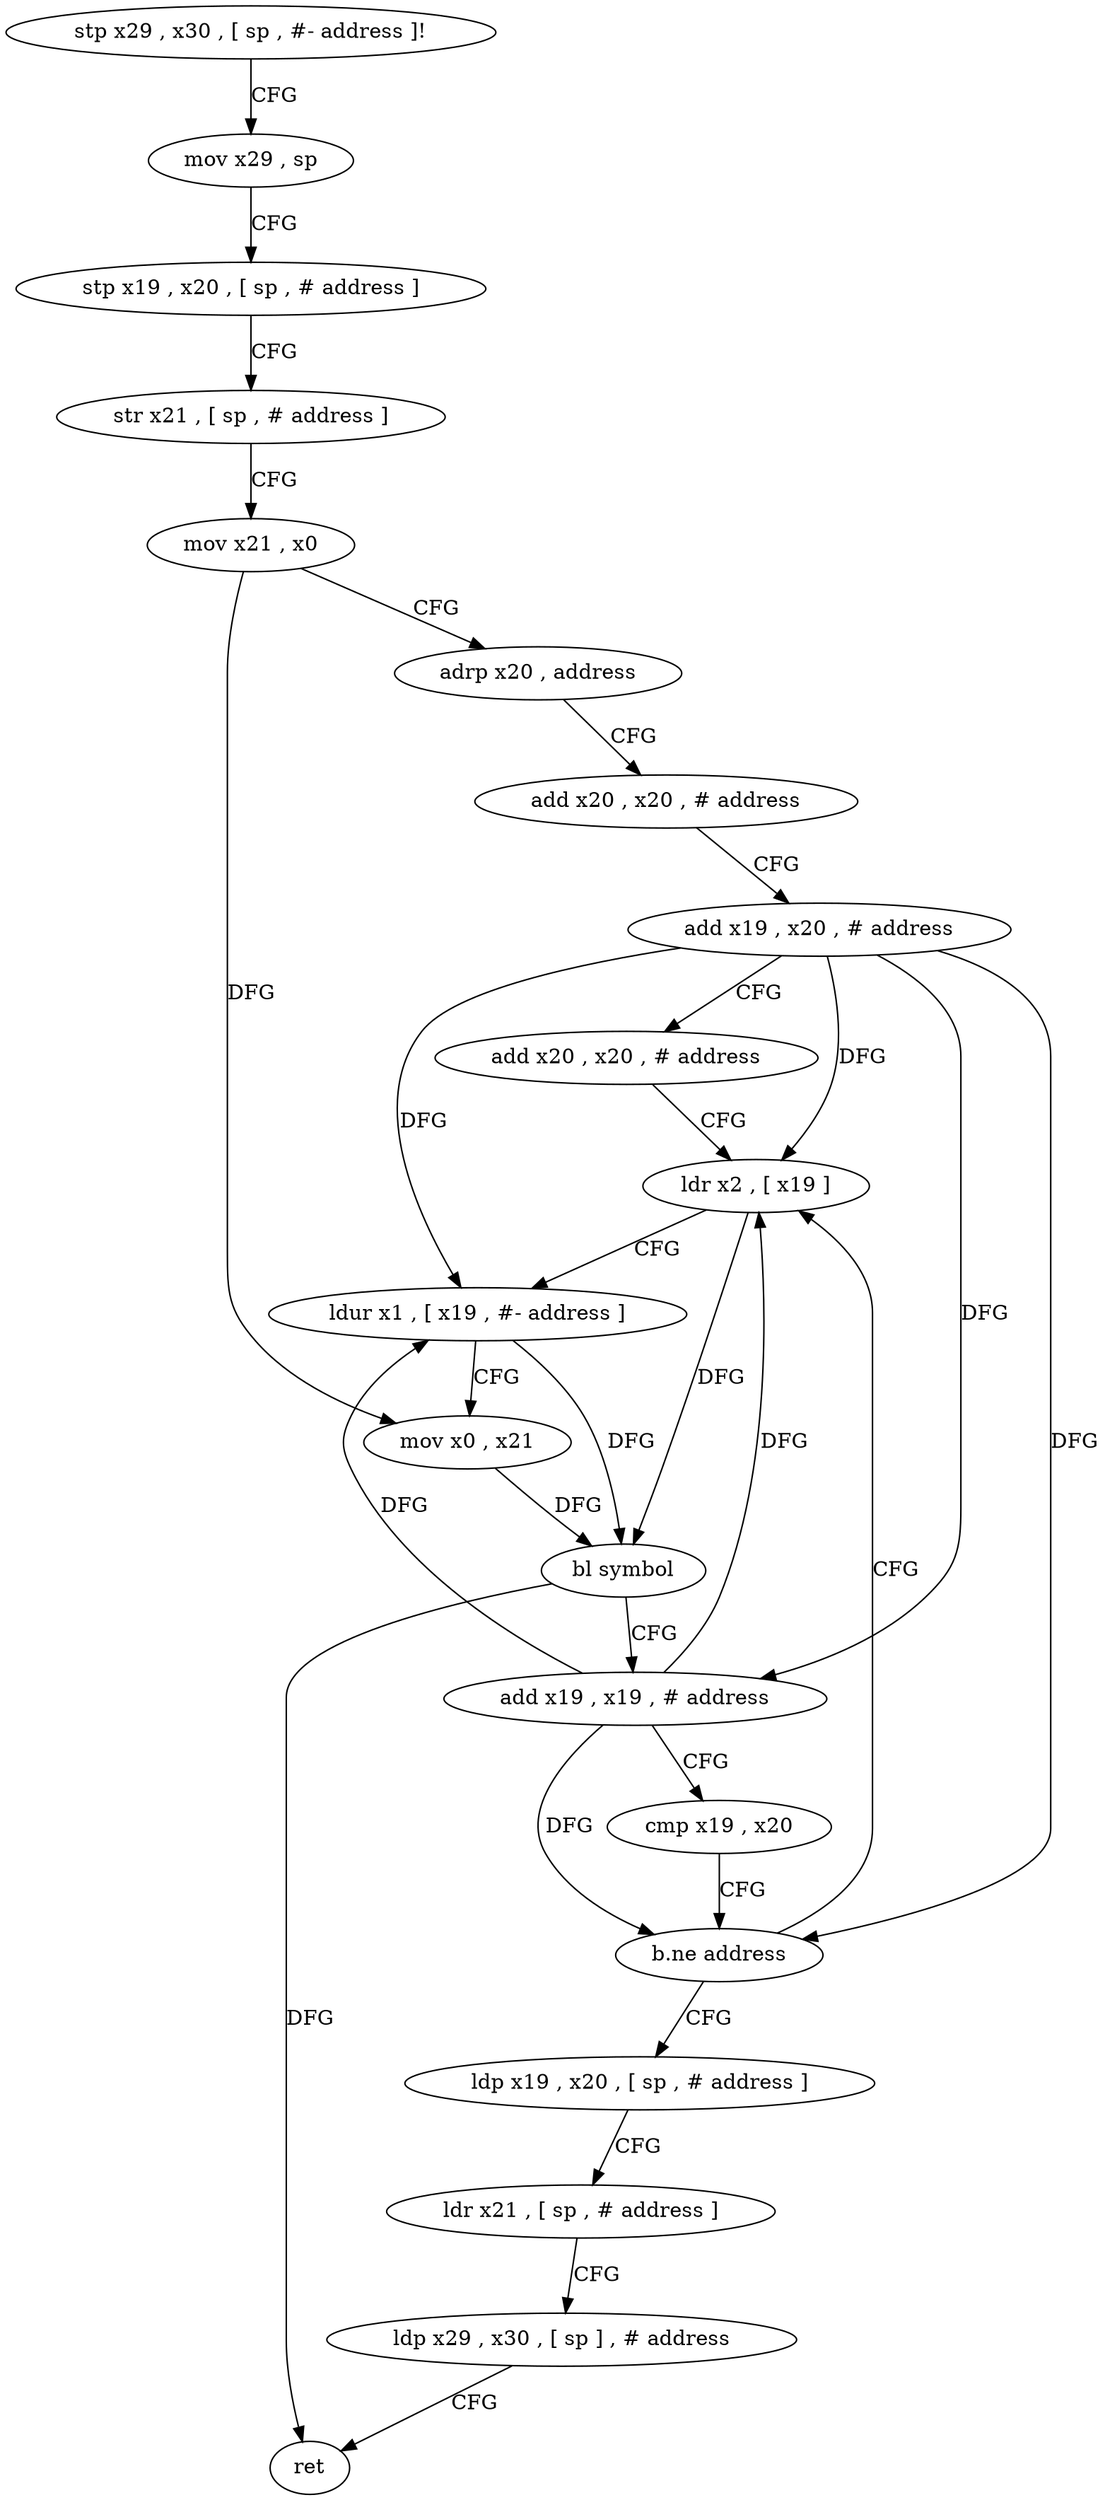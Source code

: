 digraph "func" {
"151712" [label = "stp x29 , x30 , [ sp , #- address ]!" ]
"151716" [label = "mov x29 , sp" ]
"151720" [label = "stp x19 , x20 , [ sp , # address ]" ]
"151724" [label = "str x21 , [ sp , # address ]" ]
"151728" [label = "mov x21 , x0" ]
"151732" [label = "adrp x20 , address" ]
"151736" [label = "add x20 , x20 , # address" ]
"151740" [label = "add x19 , x20 , # address" ]
"151744" [label = "add x20 , x20 , # address" ]
"151748" [label = "ldr x2 , [ x19 ]" ]
"151752" [label = "ldur x1 , [ x19 , #- address ]" ]
"151756" [label = "mov x0 , x21" ]
"151760" [label = "bl symbol" ]
"151764" [label = "add x19 , x19 , # address" ]
"151768" [label = "cmp x19 , x20" ]
"151772" [label = "b.ne address" ]
"151776" [label = "ldp x19 , x20 , [ sp , # address ]" ]
"151780" [label = "ldr x21 , [ sp , # address ]" ]
"151784" [label = "ldp x29 , x30 , [ sp ] , # address" ]
"151788" [label = "ret" ]
"151712" -> "151716" [ label = "CFG" ]
"151716" -> "151720" [ label = "CFG" ]
"151720" -> "151724" [ label = "CFG" ]
"151724" -> "151728" [ label = "CFG" ]
"151728" -> "151732" [ label = "CFG" ]
"151728" -> "151756" [ label = "DFG" ]
"151732" -> "151736" [ label = "CFG" ]
"151736" -> "151740" [ label = "CFG" ]
"151740" -> "151744" [ label = "CFG" ]
"151740" -> "151748" [ label = "DFG" ]
"151740" -> "151752" [ label = "DFG" ]
"151740" -> "151764" [ label = "DFG" ]
"151740" -> "151772" [ label = "DFG" ]
"151744" -> "151748" [ label = "CFG" ]
"151748" -> "151752" [ label = "CFG" ]
"151748" -> "151760" [ label = "DFG" ]
"151752" -> "151756" [ label = "CFG" ]
"151752" -> "151760" [ label = "DFG" ]
"151756" -> "151760" [ label = "DFG" ]
"151760" -> "151764" [ label = "CFG" ]
"151760" -> "151788" [ label = "DFG" ]
"151764" -> "151768" [ label = "CFG" ]
"151764" -> "151748" [ label = "DFG" ]
"151764" -> "151752" [ label = "DFG" ]
"151764" -> "151772" [ label = "DFG" ]
"151768" -> "151772" [ label = "CFG" ]
"151772" -> "151748" [ label = "CFG" ]
"151772" -> "151776" [ label = "CFG" ]
"151776" -> "151780" [ label = "CFG" ]
"151780" -> "151784" [ label = "CFG" ]
"151784" -> "151788" [ label = "CFG" ]
}
